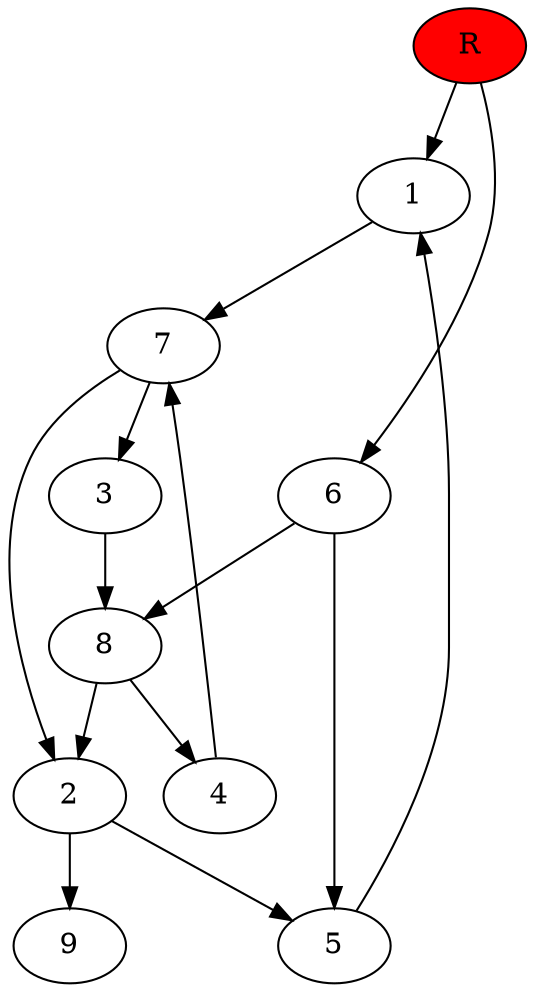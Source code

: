 digraph prb18949 {
	1
	2
	3
	4
	5
	6
	7
	8
	R [fillcolor="#ff0000" style=filled]
	1 -> 7
	2 -> 5
	2 -> 9
	3 -> 8
	4 -> 7
	5 -> 1
	6 -> 5
	6 -> 8
	7 -> 2
	7 -> 3
	8 -> 2
	8 -> 4
	R -> 1
	R -> 6
}
